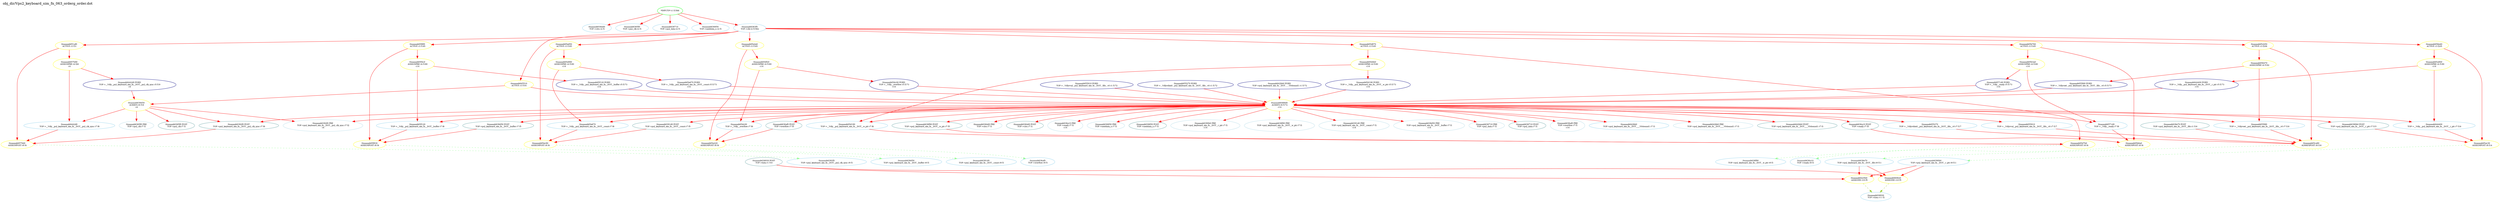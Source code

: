 digraph v3graph {
	graph	[label="obj_dir/Vps2_keyboard_sim_fn_063_orderg_order.dot",
		 labelloc=t, labeljust=l,
		 //size="7.5,10",
		 rankdir=TB];
	n0xaaaaab636230_0	[fontsize=8 label="0xaaaaab636930 POST\n TOP->data r1 f10", color=CadetBlue];
	n0xaaaaab636230_1	[fontsize=8 label="0xaaaaab638e70 POST\n TOP->ps2_keyboard_sim_fn__DOT__fifo r1 f16", color=CadetBlue];
	n0xaaaaab636230_2	[fontsize=8 label="0xaaaaab655910 PORD\n TOP->__Vdlyvval__ps2_keyboard_sim_fn__DOT__fifo__v0 r1 f172", color=NavyBlue];
	n0xaaaaab636230_3	[fontsize=8 label="0xaaaaab655270 PORD\n TOP->__Vdlyvdim0__ps2_keyboard_sim_fn__DOT__fifo__v0 r1 f172", color=NavyBlue];
	n0xaaaaab636230_4	[fontsize=8 label="0xaaaaab642bb0 PORD\n TOP->ps2_keyboard_sim_fn__DOT____Vlvbound1 r1 f172", color=NavyBlue];
	n5	[fontsize=8 label="*INPUTS* r1 f1566", color=green];
	n0xaaaaab636230_6	[fontsize=8 label="0xaaaaab6364d0\n TOP->clrn r2 f1", color=skyblue];
	n0xaaaaab636230_7	[fontsize=8 label="0xaaaaab6365f0\n TOP->ps2_clk r2 f1", color=skyblue];
	n0xaaaaab636230_8	[fontsize=8 label="0xaaaaab636710\n TOP->ps2_data r2 f1", color=skyblue];
	n0xaaaaab636230_9	[fontsize=8 label="0xaaaaab636850\n TOP->nextdata_n r2 f1", color=skyblue];
	n0xaaaaab636230_10	[fontsize=8 label="0xaaaaab6363f0\n TOP->clk r2 f1562", color=skyblue];
	n0xaaaaab636230_11	[fontsize=8 label="0xaaaaab651af0\n ACTIVE r3 f31", color=yellow];
	n0xaaaaab636230_12	[fontsize=8 label="0xaaaaab65f8f0\n ACTIVE r3 f185", color=yellow];
	n0xaaaaab636230_13	[fontsize=8 label="0xaaaaab65ed50\n ACTIVE r3 f185", color=yellow];
	n0xaaaaab636230_14	[fontsize=8 label="0xaaaaab65e2e0\n ACTIVE r3 f185", color=yellow];
	n0xaaaaab636230_15	[fontsize=8 label="0xaaaaab65d870\n ACTIVE r3 f185", color=yellow];
	n0xaaaaab636230_16	[fontsize=8 label="0xaaaaab65b760\n ACTIVE r3 f185", color=yellow];
	n0xaaaaab636230_17	[fontsize=8 label="0xaaaaab645510\n ACTIVE r3 f191", color=yellow];
	n0xaaaaab636230_18	[fontsize=8 label="0xaaaaab656e40\n ACTIVE r3 f205", color=yellow];
	n0xaaaaab636230_19	[fontsize=8 label="0xaaaaab65cb50\n ACTIVE r3 f209", color=yellow];
	n0xaaaaab636230_20	[fontsize=8 label="0xaaaaab657b90\n ASSIGNPRE r4 f26\n c4", color=yellow];
	n0xaaaaab636230_21	[fontsize=8 label="0xaaaaab65f4c0\n ASSIGNPRE r4 f180\n c14", color=yellow];
	n0xaaaaab636230_22	[fontsize=8 label="0xaaaaab65e990\n ASSIGNPRE r4 f180\n c14", color=yellow];
	n0xaaaaab636230_23	[fontsize=8 label="0xaaaaab65df20\n ASSIGNPRE r4 f180\n c14", color=yellow];
	n0xaaaaab636230_24	[fontsize=8 label="0xaaaaab65d4b0\n ASSIGNPRE r4 f180\n c14", color=yellow];
	n0xaaaaab636230_25	[fontsize=8 label="0xaaaaab65b3a0\n ASSIGNPRE r4 f180\n c14", color=yellow];
	n0xaaaaab636230_26	[fontsize=8 label="0xaaaaab65a900\n ASSIGNPRE r4 f190\n c14", color=yellow];
	n0xaaaaab636230_27	[fontsize=8 label="0xaaaaab656470\n ASSIGNPRE r4 f192", color=yellow];
	n0xaaaaab636230_28	[fontsize=8 label="0xaaaaab6442d0 PORD\n TOP->__Vdly__ps2_keyboard_sim_fn__DOT__ps2_clk_sync r5 f19\n c4", color=NavyBlue];
	n0xaaaaab636230_29	[fontsize=8 label="0xaaaaab644400 PORD\n TOP->__Vdly__ps2_keyboard_sim_fn__DOT__r_ptr r5 f173\n c14", color=NavyBlue];
	n0xaaaaab636230_30	[fontsize=8 label="0xaaaaab6571d0 PORD\n TOP->__Vdly__ready r5 f173\n c14", color=NavyBlue];
	n0xaaaaab636230_31	[fontsize=8 label="0xaaaaab655fd0 PORD\n TOP->__Vdlyvset__ps2_keyboard_sim_fn__DOT__fifo__v0 r5 f173", color=NavyBlue];
	n0xaaaaab636230_32	[fontsize=8 label="0xaaaaab65d190 PORD\n TOP->__Vdly__ps2_keyboard_sim_fn__DOT__w_ptr r5 f173\n c14", color=NavyBlue];
	n0xaaaaab636230_33	[fontsize=8 label="0xaaaaab65dc00 PORD\n TOP->__Vdly__overflow r5 f173\n c14", color=NavyBlue];
	n0xaaaaab636230_34	[fontsize=8 label="0xaaaaab65e670 PORD\n TOP->__Vdly__ps2_keyboard_sim_fn__DOT__count r5 f173\n c14", color=NavyBlue];
	n0xaaaaab636230_35	[fontsize=8 label="0xaaaaab65f120 PORD\n TOP->__Vdly__ps2_keyboard_sim_fn__DOT__buffer r5 f173\n c14", color=NavyBlue];
	n0xaaaaab636230_36	[fontsize=8 label="0xaaaaab639450\n ALWAYS r6 f18\n c4", color=yellow];
	n0xaaaaab636230_37	[fontsize=8 label="0xaaaaab6488d0\n ALWAYS r6 f172\n c14", color=yellow];
	n0xaaaaab636230_38	[fontsize=8 label="0xaaaaab6365f0 PRE\n TOP->ps2_clk r7 f1", color=lightblue];
	n0xaaaaab636230_39	[fontsize=8 label="0xaaaaab6365f0 POST\n TOP->ps2_clk r7 f1", color=CadetBlue];
	n0xaaaaab636230_40	[fontsize=8 label="0xaaaaab6364d0 PRE\n TOP->clrn r7 f1", color=lightblue];
	n0xaaaaab636230_41	[fontsize=8 label="0xaaaaab6364d0 POST\n TOP->clrn r7 f1", color=CadetBlue];
	n0xaaaaab636230_42	[fontsize=8 label="0xaaaaab636a10 PRE\n TOP->ready r7 f1\n c14", color=lightblue];
	n0xaaaaab636230_43	[fontsize=8 label="0xaaaaab636850 PRE\n TOP->nextdata_n r7 f1", color=lightblue];
	n0xaaaaab636230_44	[fontsize=8 label="0xaaaaab636850 POST\n TOP->nextdata_n r7 f1", color=CadetBlue];
	n0xaaaaab636230_45	[fontsize=8 label="0xaaaaab6390b0 PRE\n TOP->ps2_keyboard_sim_fn__DOT__r_ptr r7 f1\n c14", color=lightblue];
	n0xaaaaab636230_46	[fontsize=8 label="0xaaaaab638f90 PRE\n TOP->ps2_keyboard_sim_fn__DOT__w_ptr r7 f1\n c14", color=lightblue];
	n0xaaaaab636230_47	[fontsize=8 label="0xaaaaab6391d0 PRE\n TOP->ps2_keyboard_sim_fn__DOT__count r7 f1\n c14", color=lightblue];
	n0xaaaaab636230_48	[fontsize=8 label="0xaaaaab638d50 PRE\n TOP->ps2_keyboard_sim_fn__DOT__buffer r7 f1\n c14", color=lightblue];
	n0xaaaaab636230_49	[fontsize=8 label="0xaaaaab636710 PRE\n TOP->ps2_data r7 f1", color=lightblue];
	n0xaaaaab636230_50	[fontsize=8 label="0xaaaaab636710 POST\n TOP->ps2_data r7 f1", color=CadetBlue];
	n0xaaaaab636230_51	[fontsize=8 label="0xaaaaab636af0 PRE\n TOP->overflow r7 f1\n c14", color=lightblue];
	n0xaaaaab636230_52	[fontsize=8 label="0xaaaaab642bb0\n TOP->ps2_keyboard_sim_fn__DOT____Vlvbound1 r7 f1", color=skyblue];
	n0xaaaaab636230_53	[fontsize=8 label="0xaaaaab642bb0 PRE\n TOP->ps2_keyboard_sim_fn__DOT____Vlvbound1 r7 f1", color=lightblue];
	n0xaaaaab636230_54	[fontsize=8 label="0xaaaaab642bb0 POST\n TOP->ps2_keyboard_sim_fn__DOT____Vlvbound1 r7 f1", color=CadetBlue];
	n0xaaaaab636230_55	[fontsize=8 label="0xaaaaab6392f0 PRE\n TOP->ps2_keyboard_sim_fn__DOT__ps2_clk_sync r7 f2\n c4", color=lightblue];
	n0xaaaaab636230_56	[fontsize=8 label="0xaaaaab636a10 POST\n TOP->ready r7 f5", color=CadetBlue];
	n0xaaaaab636230_57	[fontsize=8 label="0xaaaaab638f90 POST\n TOP->ps2_keyboard_sim_fn__DOT__w_ptr r7 f5", color=CadetBlue];
	n0xaaaaab636230_58	[fontsize=8 label="0xaaaaab6391d0 POST\n TOP->ps2_keyboard_sim_fn__DOT__count r7 f5", color=CadetBlue];
	n0xaaaaab636230_59	[fontsize=8 label="0xaaaaab638d50 POST\n TOP->ps2_keyboard_sim_fn__DOT__buffer r7 f5", color=CadetBlue];
	n0xaaaaab636230_60	[fontsize=8 label="0xaaaaab636af0 POST\n TOP->overflow r7 f5", color=CadetBlue];
	n0xaaaaab636230_61	[fontsize=8 label="0xaaaaab6392f0 POST\n TOP->ps2_keyboard_sim_fn__DOT__ps2_clk_sync r7 f6", color=CadetBlue];
	n0xaaaaab636230_62	[fontsize=8 label="0xaaaaab6442d0\n TOP->__Vdly__ps2_keyboard_sim_fn__DOT__ps2_clk_sync r7 f6", color=skyblue];
	n0xaaaaab636230_63	[fontsize=8 label="0xaaaaab6571d0\n TOP->__Vdly__ready r7 f6", color=skyblue];
	n0xaaaaab636230_64	[fontsize=8 label="0xaaaaab65d190\n TOP->__Vdly__ps2_keyboard_sim_fn__DOT__w_ptr r7 f6", color=skyblue];
	n0xaaaaab636230_65	[fontsize=8 label="0xaaaaab65dc00\n TOP->__Vdly__overflow r7 f6", color=skyblue];
	n0xaaaaab636230_66	[fontsize=8 label="0xaaaaab65e670\n TOP->__Vdly__ps2_keyboard_sim_fn__DOT__count r7 f6", color=skyblue];
	n0xaaaaab636230_67	[fontsize=8 label="0xaaaaab65f120\n TOP->__Vdly__ps2_keyboard_sim_fn__DOT__buffer r7 f6", color=skyblue];
	n0xaaaaab636230_68	[fontsize=8 label="0xaaaaab6390b0 POST\n TOP->ps2_keyboard_sim_fn__DOT__r_ptr r7 f15", color=CadetBlue];
	n0xaaaaab636230_69	[fontsize=8 label="0xaaaaab644400\n TOP->__Vdly__ps2_keyboard_sim_fn__DOT__r_ptr r7 f16", color=skyblue];
	n0xaaaaab636230_70	[fontsize=8 label="0xaaaaab655910\n TOP->__Vdlyvval__ps2_keyboard_sim_fn__DOT__fifo__v0 r7 f17", color=skyblue];
	n0xaaaaab636230_71	[fontsize=8 label="0xaaaaab655270\n TOP->__Vdlyvdim0__ps2_keyboard_sim_fn__DOT__fifo__v0 r7 f17", color=skyblue];
	n0xaaaaab636230_72	[fontsize=8 label="0xaaaaab655fd0\n TOP->__Vdlyvset__ps2_keyboard_sim_fn__DOT__fifo__v0 r7 f18", color=skyblue];
	n0xaaaaab636230_73	[fontsize=8 label="0xaaaaab65f830\n ASSIGNPOST r8 f4", color=yellow];
	n0xaaaaab636230_74	[fontsize=8 label="0xaaaaab65ec90\n ASSIGNPOST r8 f4", color=yellow];
	n0xaaaaab636230_75	[fontsize=8 label="0xaaaaab65e220\n ASSIGNPOST r8 f4", color=yellow];
	n0xaaaaab636230_76	[fontsize=8 label="0xaaaaab65d7b0\n ASSIGNPOST r8 f4", color=yellow];
	n0xaaaaab636230_77	[fontsize=8 label="0xaaaaab65b6a0\n ASSIGNPOST r8 f4", color=yellow];
	n0xaaaaab636230_78	[fontsize=8 label="0xaaaaab6579d0\n ASSIGNPOST r8 f4", color=yellow];
	n0xaaaaab636230_79	[fontsize=8 label="0xaaaaab65ac30\n ASSIGNPOST r8 f14", color=yellow];
	n0xaaaaab636230_80	[fontsize=8 label="0xaaaaab65ca90\n ALWAYSPOST r8 f16", color=yellow];
	n0xaaaaab636230_81	[fontsize=8 label="0xaaaaab638d50\n TOP->ps2_keyboard_sim_fn__DOT__buffer r9 f1", color=skyblue];
	n0xaaaaab636230_82	[fontsize=8 label="0xaaaaab6391d0\n TOP->ps2_keyboard_sim_fn__DOT__count r9 f1", color=skyblue];
	n0xaaaaab636230_83	[fontsize=8 label="0xaaaaab636af0\n TOP->overflow r9 f1", color=skyblue];
	n0xaaaaab636230_84	[fontsize=8 label="0xaaaaab638f90\n TOP->ps2_keyboard_sim_fn__DOT__w_ptr r9 f1", color=skyblue];
	n0xaaaaab636230_85	[fontsize=8 label="0xaaaaab636a10\n TOP->ready r9 f1", color=skyblue];
	n0xaaaaab636230_86	[fontsize=8 label="0xaaaaab6392f0\n TOP->ps2_keyboard_sim_fn__DOT__ps2_clk_sync r9 f1", color=skyblue];
	n0xaaaaab636230_87	[fontsize=8 label="0xaaaaab638e70\n TOP->ps2_keyboard_sim_fn__DOT__fifo r9 f11", color=skyblue];
	n0xaaaaab636230_88	[fontsize=8 label="0xaaaaab6390b0\n TOP->ps2_keyboard_sim_fn__DOT__r_ptr r9 f11", color=skyblue];
	n0xaaaaab636230_89	[fontsize=8 label="0xaaaaab6425b0\n ASSIGNW r10 f5", color=yellow];
	n0xaaaaab636230_90	[fontsize=8 label="0xaaaaab660620\n ASSIGNW r10 f5", color=yellow];
	n0xaaaaab636230_91	[fontsize=8 label="0xaaaaab636930\n TOP->data r11 f2", color=skyblue];
	n0xaaaaab636230_0 -> n0xaaaaab636230_89 [fontsize=8 label="" weight=2 color=red];
	n0xaaaaab636230_0 -> n0xaaaaab636230_90 [fontsize=8 label="" weight=2 color=red];
	n0xaaaaab636230_1 -> n0xaaaaab636230_80 [fontsize=8 label="" weight=2 color=red];
	n0xaaaaab636230_2 -> n0xaaaaab636230_37 [fontsize=8 label="" weight=32 color=red];
	n0xaaaaab636230_3 -> n0xaaaaab636230_37 [fontsize=8 label="" weight=32 color=red];
	n0xaaaaab636230_4 -> n0xaaaaab636230_37 [fontsize=8 label="" weight=32 color=red];
	n5 -> n0xaaaaab636230_6 [fontsize=8 label="" weight=1 color=red];
	n5 -> n0xaaaaab636230_7 [fontsize=8 label="" weight=1 color=red];
	n5 -> n0xaaaaab636230_8 [fontsize=8 label="" weight=1 color=red];
	n5 -> n0xaaaaab636230_9 [fontsize=8 label="" weight=1 color=red];
	n5 -> n0xaaaaab636230_10 [fontsize=8 label="" weight=1 color=red];
	n0xaaaaab636230_10 -> n0xaaaaab636230_11 [fontsize=8 label="" weight=8 color=red];
	n0xaaaaab636230_10 -> n0xaaaaab636230_12 [fontsize=8 label="" weight=8 color=red];
	n0xaaaaab636230_10 -> n0xaaaaab636230_13 [fontsize=8 label="" weight=8 color=red];
	n0xaaaaab636230_10 -> n0xaaaaab636230_14 [fontsize=8 label="" weight=8 color=red];
	n0xaaaaab636230_10 -> n0xaaaaab636230_15 [fontsize=8 label="" weight=8 color=red];
	n0xaaaaab636230_10 -> n0xaaaaab636230_16 [fontsize=8 label="" weight=8 color=red];
	n0xaaaaab636230_10 -> n0xaaaaab636230_17 [fontsize=8 label="" weight=8 color=red];
	n0xaaaaab636230_10 -> n0xaaaaab636230_18 [fontsize=8 label="" weight=8 color=red];
	n0xaaaaab636230_10 -> n0xaaaaab636230_19 [fontsize=8 label="" weight=8 color=red];
	n0xaaaaab636230_11 -> n0xaaaaab636230_20 [fontsize=8 label="" weight=32 color=red];
	n0xaaaaab636230_11 -> n0xaaaaab636230_78 [fontsize=8 label="" weight=32 color=red];
	n0xaaaaab636230_12 -> n0xaaaaab636230_21 [fontsize=8 label="" weight=32 color=red];
	n0xaaaaab636230_12 -> n0xaaaaab636230_73 [fontsize=8 label="" weight=32 color=red];
	n0xaaaaab636230_13 -> n0xaaaaab636230_22 [fontsize=8 label="" weight=32 color=red];
	n0xaaaaab636230_13 -> n0xaaaaab636230_74 [fontsize=8 label="" weight=32 color=red];
	n0xaaaaab636230_14 -> n0xaaaaab636230_23 [fontsize=8 label="" weight=32 color=red];
	n0xaaaaab636230_14 -> n0xaaaaab636230_75 [fontsize=8 label="" weight=32 color=red];
	n0xaaaaab636230_15 -> n0xaaaaab636230_24 [fontsize=8 label="" weight=32 color=red];
	n0xaaaaab636230_15 -> n0xaaaaab636230_76 [fontsize=8 label="" weight=32 color=red];
	n0xaaaaab636230_16 -> n0xaaaaab636230_25 [fontsize=8 label="" weight=32 color=red];
	n0xaaaaab636230_16 -> n0xaaaaab636230_77 [fontsize=8 label="" weight=32 color=red];
	n0xaaaaab636230_17 -> n0xaaaaab636230_36 [fontsize=8 label="" weight=32 color=red];
	n0xaaaaab636230_17 -> n0xaaaaab636230_37 [fontsize=8 label="" weight=32 color=red];
	n0xaaaaab636230_18 -> n0xaaaaab636230_26 [fontsize=8 label="" weight=32 color=red];
	n0xaaaaab636230_18 -> n0xaaaaab636230_79 [fontsize=8 label="" weight=32 color=red];
	n0xaaaaab636230_19 -> n0xaaaaab636230_27 [fontsize=8 label="" weight=32 color=red];
	n0xaaaaab636230_19 -> n0xaaaaab636230_80 [fontsize=8 label="" weight=32 color=red];
	n0xaaaaab636230_20 -> n0xaaaaab636230_28 [fontsize=8 label="" weight=32 color=red];
	n0xaaaaab636230_20 -> n0xaaaaab636230_62 [fontsize=8 label="" weight=32 color=red];
	n0xaaaaab636230_21 -> n0xaaaaab636230_35 [fontsize=8 label="" weight=32 color=red];
	n0xaaaaab636230_21 -> n0xaaaaab636230_67 [fontsize=8 label="" weight=32 color=red];
	n0xaaaaab636230_22 -> n0xaaaaab636230_34 [fontsize=8 label="" weight=32 color=red];
	n0xaaaaab636230_22 -> n0xaaaaab636230_66 [fontsize=8 label="" weight=32 color=red];
	n0xaaaaab636230_23 -> n0xaaaaab636230_33 [fontsize=8 label="" weight=32 color=red];
	n0xaaaaab636230_23 -> n0xaaaaab636230_65 [fontsize=8 label="" weight=32 color=red];
	n0xaaaaab636230_24 -> n0xaaaaab636230_32 [fontsize=8 label="" weight=32 color=red];
	n0xaaaaab636230_24 -> n0xaaaaab636230_64 [fontsize=8 label="" weight=32 color=red];
	n0xaaaaab636230_25 -> n0xaaaaab636230_30 [fontsize=8 label="" weight=32 color=red];
	n0xaaaaab636230_25 -> n0xaaaaab636230_63 [fontsize=8 label="" weight=32 color=red];
	n0xaaaaab636230_26 -> n0xaaaaab636230_29 [fontsize=8 label="" weight=32 color=red];
	n0xaaaaab636230_26 -> n0xaaaaab636230_69 [fontsize=8 label="" weight=32 color=red];
	n0xaaaaab636230_27 -> n0xaaaaab636230_31 [fontsize=8 label="" weight=32 color=red];
	n0xaaaaab636230_27 -> n0xaaaaab636230_72 [fontsize=8 label="" weight=32 color=red];
	n0xaaaaab636230_28 -> n0xaaaaab636230_36 [fontsize=8 label="" weight=32 color=red];
	n0xaaaaab636230_29 -> n0xaaaaab636230_37 [fontsize=8 label="" weight=32 color=red];
	n0xaaaaab636230_30 -> n0xaaaaab636230_37 [fontsize=8 label="" weight=32 color=red];
	n0xaaaaab636230_31 -> n0xaaaaab636230_37 [fontsize=8 label="" weight=32 color=red];
	n0xaaaaab636230_32 -> n0xaaaaab636230_37 [fontsize=8 label="" weight=32 color=red];
	n0xaaaaab636230_33 -> n0xaaaaab636230_37 [fontsize=8 label="" weight=32 color=red];
	n0xaaaaab636230_34 -> n0xaaaaab636230_37 [fontsize=8 label="" weight=32 color=red];
	n0xaaaaab636230_35 -> n0xaaaaab636230_37 [fontsize=8 label="" weight=32 color=red];
	n0xaaaaab636230_36 -> n0xaaaaab636230_38 [fontsize=8 label="" weight=32 color=red];
	n0xaaaaab636230_36 -> n0xaaaaab636230_39 [fontsize=8 label="" weight=2 color=red];
	n0xaaaaab636230_36 -> n0xaaaaab636230_55 [fontsize=8 label="" weight=32 color=red];
	n0xaaaaab636230_36 -> n0xaaaaab636230_61 [fontsize=8 label="" weight=2 color=red];
	n0xaaaaab636230_36 -> n0xaaaaab636230_62 [fontsize=8 label="" weight=32 color=red];
	n0xaaaaab636230_37 -> n0xaaaaab636230_40 [fontsize=8 label="" weight=32 color=red];
	n0xaaaaab636230_37 -> n0xaaaaab636230_41 [fontsize=8 label="" weight=2 color=red];
	n0xaaaaab636230_37 -> n0xaaaaab636230_42 [fontsize=8 label="" weight=32 color=red];
	n0xaaaaab636230_37 -> n0xaaaaab636230_43 [fontsize=8 label="" weight=32 color=red];
	n0xaaaaab636230_37 -> n0xaaaaab636230_44 [fontsize=8 label="" weight=2 color=red];
	n0xaaaaab636230_37 -> n0xaaaaab636230_45 [fontsize=8 label="" weight=32 color=red];
	n0xaaaaab636230_37 -> n0xaaaaab636230_46 [fontsize=8 label="" weight=32 color=red];
	n0xaaaaab636230_37 -> n0xaaaaab636230_47 [fontsize=8 label="" weight=32 color=red];
	n0xaaaaab636230_37 -> n0xaaaaab636230_48 [fontsize=8 label="" weight=32 color=red];
	n0xaaaaab636230_37 -> n0xaaaaab636230_49 [fontsize=8 label="" weight=32 color=red];
	n0xaaaaab636230_37 -> n0xaaaaab636230_50 [fontsize=8 label="" weight=2 color=red];
	n0xaaaaab636230_37 -> n0xaaaaab636230_51 [fontsize=8 label="" weight=32 color=red];
	n0xaaaaab636230_37 -> n0xaaaaab636230_52 [fontsize=8 label="" weight=32 color=red];
	n0xaaaaab636230_37 -> n0xaaaaab636230_53 [fontsize=8 label="" weight=32 color=red];
	n0xaaaaab636230_37 -> n0xaaaaab636230_54 [fontsize=8 label="" weight=2 color=red];
	n0xaaaaab636230_37 -> n0xaaaaab636230_55 [fontsize=8 label="" weight=32 color=red];
	n0xaaaaab636230_37 -> n0xaaaaab636230_56 [fontsize=8 label="" weight=2 color=red];
	n0xaaaaab636230_37 -> n0xaaaaab636230_57 [fontsize=8 label="" weight=2 color=red];
	n0xaaaaab636230_37 -> n0xaaaaab636230_58 [fontsize=8 label="" weight=2 color=red];
	n0xaaaaab636230_37 -> n0xaaaaab636230_59 [fontsize=8 label="" weight=2 color=red];
	n0xaaaaab636230_37 -> n0xaaaaab636230_60 [fontsize=8 label="" weight=2 color=red];
	n0xaaaaab636230_37 -> n0xaaaaab636230_63 [fontsize=8 label="" weight=32 color=red];
	n0xaaaaab636230_37 -> n0xaaaaab636230_61 [fontsize=8 label="" weight=2 color=red];
	n0xaaaaab636230_37 -> n0xaaaaab636230_64 [fontsize=8 label="" weight=32 color=red];
	n0xaaaaab636230_37 -> n0xaaaaab636230_65 [fontsize=8 label="" weight=32 color=red];
	n0xaaaaab636230_37 -> n0xaaaaab636230_66 [fontsize=8 label="" weight=32 color=red];
	n0xaaaaab636230_37 -> n0xaaaaab636230_67 [fontsize=8 label="" weight=32 color=red];
	n0xaaaaab636230_37 -> n0xaaaaab636230_68 [fontsize=8 label="" weight=2 color=red];
	n0xaaaaab636230_37 -> n0xaaaaab636230_69 [fontsize=8 label="" weight=32 color=red];
	n0xaaaaab636230_37 -> n0xaaaaab636230_70 [fontsize=8 label="" weight=32 color=red];
	n0xaaaaab636230_37 -> n0xaaaaab636230_71 [fontsize=8 label="" weight=32 color=red];
	n0xaaaaab636230_37 -> n0xaaaaab636230_72 [fontsize=8 label="" weight=32 color=red];
	n0xaaaaab636230_56 -> n0xaaaaab636230_77 [fontsize=8 label="" weight=2 color=red];
	n0xaaaaab636230_57 -> n0xaaaaab636230_76 [fontsize=8 label="" weight=2 color=red];
	n0xaaaaab636230_58 -> n0xaaaaab636230_74 [fontsize=8 label="" weight=2 color=red];
	n0xaaaaab636230_59 -> n0xaaaaab636230_73 [fontsize=8 label="" weight=2 color=red];
	n0xaaaaab636230_60 -> n0xaaaaab636230_75 [fontsize=8 label="" weight=2 color=red];
	n0xaaaaab636230_61 -> n0xaaaaab636230_78 [fontsize=8 label="" weight=2 color=red];
	n0xaaaaab636230_62 -> n0xaaaaab636230_78 [fontsize=8 label="" weight=8 color=red];
	n0xaaaaab636230_63 -> n0xaaaaab636230_77 [fontsize=8 label="" weight=8 color=red];
	n0xaaaaab636230_64 -> n0xaaaaab636230_76 [fontsize=8 label="" weight=8 color=red];
	n0xaaaaab636230_65 -> n0xaaaaab636230_75 [fontsize=8 label="" weight=8 color=red];
	n0xaaaaab636230_66 -> n0xaaaaab636230_74 [fontsize=8 label="" weight=8 color=red];
	n0xaaaaab636230_67 -> n0xaaaaab636230_73 [fontsize=8 label="" weight=8 color=red];
	n0xaaaaab636230_68 -> n0xaaaaab636230_79 [fontsize=8 label="" weight=2 color=red];
	n0xaaaaab636230_69 -> n0xaaaaab636230_79 [fontsize=8 label="" weight=8 color=red];
	n0xaaaaab636230_70 -> n0xaaaaab636230_80 [fontsize=8 label="" weight=8 color=red];
	n0xaaaaab636230_71 -> n0xaaaaab636230_80 [fontsize=8 label="" weight=8 color=red];
	n0xaaaaab636230_72 -> n0xaaaaab636230_80 [fontsize=8 label="" weight=8 color=red];
	n0xaaaaab636230_73 -> n0xaaaaab636230_81 [fontsize=8 label="" weight=1 color=PaleGreen style=dashed];
	n0xaaaaab636230_74 -> n0xaaaaab636230_82 [fontsize=8 label="" weight=1 color=PaleGreen style=dashed];
	n0xaaaaab636230_75 -> n0xaaaaab636230_83 [fontsize=8 label="" weight=1 color=PaleGreen style=dashed];
	n0xaaaaab636230_76 -> n0xaaaaab636230_84 [fontsize=8 label="" weight=1 color=PaleGreen style=dashed];
	n0xaaaaab636230_77 -> n0xaaaaab636230_85 [fontsize=8 label="" weight=1 color=PaleGreen style=dashed];
	n0xaaaaab636230_78 -> n0xaaaaab636230_86 [fontsize=8 label="" weight=1 color=PaleGreen style=dashed];
	n0xaaaaab636230_79 -> n0xaaaaab636230_88 [fontsize=8 label="" weight=1 color=PaleGreen style=dashed];
	n0xaaaaab636230_80 -> n0xaaaaab636230_87 [fontsize=8 label="" weight=1 color=PaleGreen style=dashed];
	n0xaaaaab636230_87 -> n0xaaaaab636230_89 [fontsize=8 label="" weight=8 color=red];
	n0xaaaaab636230_87 -> n0xaaaaab636230_90 [fontsize=8 label="" weight=8 color=red];
	n0xaaaaab636230_88 -> n0xaaaaab636230_89 [fontsize=8 label="" weight=8 color=red];
	n0xaaaaab636230_88 -> n0xaaaaab636230_90 [fontsize=8 label="" weight=8 color=red];
	n0xaaaaab636230_89 -> n0xaaaaab636230_91 [fontsize=8 label="" weight=1 color=yellowGreen style=dashed];
	n0xaaaaab636230_90 -> n0xaaaaab636230_91 [fontsize=8 label="" weight=1 color=yellowGreen style=dashed];
}
